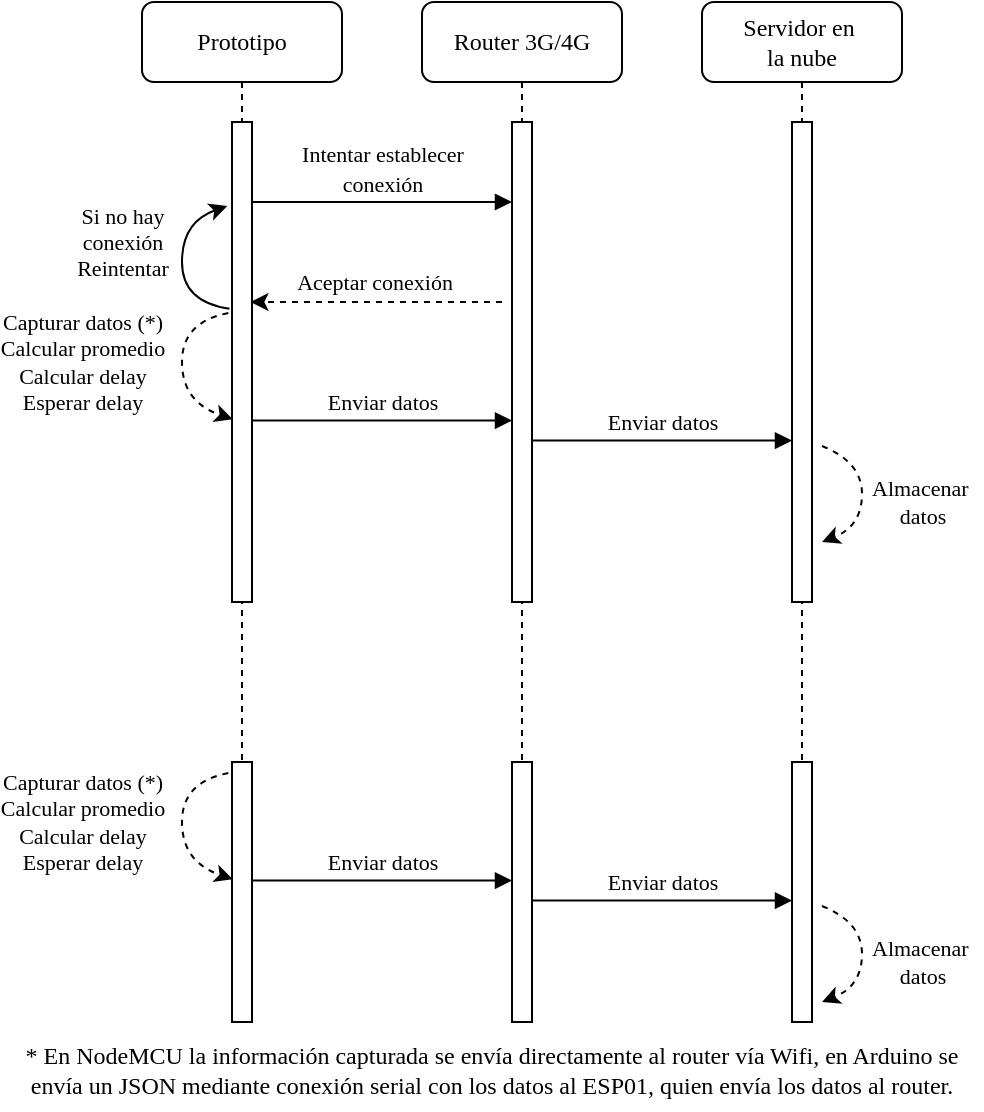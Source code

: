 <mxfile version="13.9.9" type="device"><diagram name="Page-1" id="13e1069c-82ec-6db2-03f1-153e76fe0fe0"><mxGraphModel dx="2807" dy="987" grid="1" gridSize="10" guides="1" tooltips="1" connect="1" arrows="1" fold="1" page="1" pageScale="1" pageWidth="1100" pageHeight="850" background="#ffffff" math="0" shadow="0"><root><mxCell id="0"/><mxCell id="1" parent="0"/><mxCell id="M7vAYI3X4ZXaSSW1CI99-1" value="Prototipo" style="shape=umlLifeline;perimeter=lifelinePerimeter;whiteSpace=wrap;html=1;container=1;collapsible=0;recursiveResize=0;outlineConnect=0;rounded=1;shadow=0;comic=0;labelBackgroundColor=none;strokeWidth=1;fontFamily=Times New Roman;fontSize=12;align=center;" vertex="1" parent="1"><mxGeometry x="-370" y="60" width="100" height="490" as="geometry"/></mxCell><mxCell id="M7vAYI3X4ZXaSSW1CI99-2" value="" style="html=1;points=[];perimeter=orthogonalPerimeter;rounded=0;shadow=0;comic=0;labelBackgroundColor=none;strokeWidth=1;fontFamily=Times New Roman;fontSize=12;align=center;" vertex="1" parent="M7vAYI3X4ZXaSSW1CI99-1"><mxGeometry x="45" y="60" width="10" height="240" as="geometry"/></mxCell><mxCell id="M7vAYI3X4ZXaSSW1CI99-24" value="Si no hay&lt;br&gt;conexión&lt;br&gt;Reintentar" style="curved=1;endArrow=classic;html=1;fontFamily=Times New Roman;exitX=-0.128;exitY=0.389;exitDx=0;exitDy=0;exitPerimeter=0;entryX=-0.238;entryY=0.175;entryDx=0;entryDy=0;entryPerimeter=0;" edge="1" parent="M7vAYI3X4ZXaSSW1CI99-1" source="M7vAYI3X4ZXaSSW1CI99-2" target="M7vAYI3X4ZXaSSW1CI99-2"><mxGeometry x="0.227" y="30" width="50" height="50" relative="1" as="geometry"><mxPoint x="-20" y="130" as="sourcePoint"/><mxPoint x="30" y="80" as="targetPoint"/><Array as="points"><mxPoint x="20" y="150"/><mxPoint x="20" y="110"/></Array><mxPoint as="offset"/></mxGeometry></mxCell><mxCell id="M7vAYI3X4ZXaSSW1CI99-25" value="Capturar datos (*)&lt;br&gt;Calcular promedio&lt;br&gt;Calcular delay&lt;br&gt;Esperar delay" style="curved=1;endArrow=classic;html=1;dashed=1;fontFamily=Times New Roman;exitX=-0.183;exitY=0.398;exitDx=0;exitDy=0;exitPerimeter=0;entryX=0.038;entryY=0.619;entryDx=0;entryDy=0;entryPerimeter=0;" edge="1" parent="M7vAYI3X4ZXaSSW1CI99-1" source="M7vAYI3X4ZXaSSW1CI99-2" target="M7vAYI3X4ZXaSSW1CI99-2"><mxGeometry x="-0.035" y="-50" width="50" height="50" relative="1" as="geometry"><mxPoint x="13.72" y="231.36" as="sourcePoint"/><mxPoint x="12.62" y="180" as="targetPoint"/><Array as="points"><mxPoint x="20" y="160"/><mxPoint x="20" y="200"/></Array><mxPoint as="offset"/></mxGeometry></mxCell><mxCell id="M7vAYI3X4ZXaSSW1CI99-30" value="" style="html=1;points=[];perimeter=orthogonalPerimeter;rounded=0;shadow=0;comic=0;labelBackgroundColor=none;strokeWidth=1;fontFamily=Times New Roman;fontSize=12;align=center;" vertex="1" parent="M7vAYI3X4ZXaSSW1CI99-1"><mxGeometry x="45" y="380" width="10" height="130" as="geometry"/></mxCell><mxCell id="M7vAYI3X4ZXaSSW1CI99-3" value="Router 3G/4G" style="shape=umlLifeline;perimeter=lifelinePerimeter;whiteSpace=wrap;html=1;container=1;collapsible=0;recursiveResize=0;outlineConnect=0;rounded=1;shadow=0;comic=0;labelBackgroundColor=none;strokeWidth=1;fontFamily=Times New Roman;fontSize=12;align=center;" vertex="1" parent="1"><mxGeometry x="-230" y="60" width="100" height="500" as="geometry"/></mxCell><mxCell id="M7vAYI3X4ZXaSSW1CI99-19" value="" style="html=1;points=[];perimeter=orthogonalPerimeter;rounded=0;shadow=0;comic=0;labelBackgroundColor=none;strokeWidth=1;fontFamily=Times New Roman;fontSize=12;align=center;" vertex="1" parent="M7vAYI3X4ZXaSSW1CI99-3"><mxGeometry x="45" y="60" width="10" height="240" as="geometry"/></mxCell><mxCell id="M7vAYI3X4ZXaSSW1CI99-37" value="" style="html=1;points=[];perimeter=orthogonalPerimeter;rounded=0;shadow=0;comic=0;labelBackgroundColor=none;strokeWidth=1;fontFamily=Times New Roman;fontSize=12;align=center;" vertex="1" parent="M7vAYI3X4ZXaSSW1CI99-3"><mxGeometry x="45" y="380" width="10" height="130" as="geometry"/></mxCell><mxCell id="M7vAYI3X4ZXaSSW1CI99-4" value="Servidor en&amp;nbsp;&lt;br&gt;la nube" style="shape=umlLifeline;perimeter=lifelinePerimeter;whiteSpace=wrap;html=1;container=1;collapsible=0;recursiveResize=0;outlineConnect=0;rounded=1;shadow=0;comic=0;labelBackgroundColor=none;strokeWidth=1;fontFamily=Times New Roman;fontSize=12;align=center;" vertex="1" parent="1"><mxGeometry x="-90" y="60" width="100" height="490" as="geometry"/></mxCell><mxCell id="M7vAYI3X4ZXaSSW1CI99-20" value="" style="html=1;points=[];perimeter=orthogonalPerimeter;rounded=0;shadow=0;comic=0;labelBackgroundColor=none;strokeWidth=1;fontFamily=Times New Roman;fontSize=12;align=center;" vertex="1" parent="M7vAYI3X4ZXaSSW1CI99-4"><mxGeometry x="45" y="60" width="10" height="240" as="geometry"/></mxCell><mxCell id="M7vAYI3X4ZXaSSW1CI99-6" value="&lt;font style=&quot;font-size: 11px&quot;&gt;Intentar establecer&lt;br&gt;conexión&lt;/font&gt;" style="html=1;verticalAlign=bottom;endArrow=block;labelBackgroundColor=none;fontFamily=Times New Roman;fontSize=12;edgeStyle=elbowEdgeStyle;elbow=vertical;" edge="1" parent="1" source="M7vAYI3X4ZXaSSW1CI99-2" target="M7vAYI3X4ZXaSSW1CI99-19"><mxGeometry relative="1" as="geometry"><mxPoint x="-260" y="200" as="sourcePoint"/><Array as="points"><mxPoint x="-230" y="160"/><mxPoint x="-310" y="200"/></Array><mxPoint x="-210" y="160" as="targetPoint"/></mxGeometry></mxCell><mxCell id="M7vAYI3X4ZXaSSW1CI99-21" value="Aceptar conexión" style="endArrow=classic;html=1;fontFamily=Times New Roman;dashed=1;entryX=0.921;entryY=0.375;entryDx=0;entryDy=0;entryPerimeter=0;" edge="1" parent="1" target="M7vAYI3X4ZXaSSW1CI99-2"><mxGeometry x="0.027" y="-10" width="50" height="50" relative="1" as="geometry"><mxPoint x="-190" y="210" as="sourcePoint"/><mxPoint x="-260" y="210" as="targetPoint"/><mxPoint as="offset"/></mxGeometry></mxCell><mxCell id="M7vAYI3X4ZXaSSW1CI99-26" value="&lt;span style=&quot;font-size: 11px&quot;&gt;Enviar datos&lt;/span&gt;" style="html=1;verticalAlign=bottom;endArrow=block;labelBackgroundColor=none;fontFamily=Times New Roman;fontSize=12;edgeStyle=elbowEdgeStyle;elbow=vertical;" edge="1" parent="1"><mxGeometry relative="1" as="geometry"><mxPoint x="-315" y="269.31" as="sourcePoint"/><Array as="points"><mxPoint x="-230" y="269.31"/><mxPoint x="-310" y="309.31"/></Array><mxPoint x="-185" y="269.31" as="targetPoint"/></mxGeometry></mxCell><mxCell id="M7vAYI3X4ZXaSSW1CI99-27" value="&lt;span style=&quot;font-size: 11px&quot;&gt;Enviar datos&lt;/span&gt;" style="html=1;verticalAlign=bottom;endArrow=block;labelBackgroundColor=none;fontFamily=Times New Roman;fontSize=12;edgeStyle=elbowEdgeStyle;elbow=vertical;" edge="1" parent="1"><mxGeometry relative="1" as="geometry"><mxPoint x="-175" y="279.31" as="sourcePoint"/><Array as="points"><mxPoint x="-90" y="279.31"/><mxPoint x="-170" y="319.31"/></Array><mxPoint x="-45" y="279.31" as="targetPoint"/></mxGeometry></mxCell><mxCell id="M7vAYI3X4ZXaSSW1CI99-28" value="Almacenar&amp;nbsp;&lt;br&gt;datos" style="curved=1;endArrow=classic;html=1;dashed=1;fontFamily=Times New Roman;" edge="1" parent="1"><mxGeometry x="0.107" y="30" width="50" height="50" relative="1" as="geometry"><mxPoint x="-30" y="282" as="sourcePoint"/><mxPoint x="-30" y="330" as="targetPoint"/><Array as="points"><mxPoint x="-10" y="290"/><mxPoint x="-10" y="322"/></Array><mxPoint as="offset"/></mxGeometry></mxCell><mxCell id="M7vAYI3X4ZXaSSW1CI99-31" value="* En NodeMCU la información capturada se envía directamente al router vía Wifi, en Arduino se envía un JSON mediante conexión serial con los datos al ESP01, quien envía los datos al router." style="text;html=1;strokeColor=none;fillColor=none;align=center;verticalAlign=middle;whiteSpace=wrap;rounded=0;fontFamily=Times New Roman;" vertex="1" parent="1"><mxGeometry x="-440" y="574" width="490" height="40" as="geometry"/></mxCell><mxCell id="M7vAYI3X4ZXaSSW1CI99-32" value="Capturar datos (*)&lt;br&gt;Calcular promedio&lt;br&gt;Calcular delay&lt;br&gt;Esperar delay" style="curved=1;endArrow=classic;html=1;dashed=1;fontFamily=Times New Roman;exitX=-0.183;exitY=0.398;exitDx=0;exitDy=0;exitPerimeter=0;entryX=0.038;entryY=0.619;entryDx=0;entryDy=0;entryPerimeter=0;" edge="1" parent="1"><mxGeometry x="-0.035" y="-50" width="50" height="50" relative="1" as="geometry"><mxPoint x="-326.83" y="445.52" as="sourcePoint"/><mxPoint x="-324.62" y="498.56" as="targetPoint"/><Array as="points"><mxPoint x="-350" y="450"/><mxPoint x="-350" y="490"/></Array><mxPoint as="offset"/></mxGeometry></mxCell><mxCell id="M7vAYI3X4ZXaSSW1CI99-34" value="&lt;span style=&quot;font-size: 11px&quot;&gt;Enviar datos&lt;/span&gt;" style="html=1;verticalAlign=bottom;endArrow=block;labelBackgroundColor=none;fontFamily=Times New Roman;fontSize=12;edgeStyle=elbowEdgeStyle;elbow=vertical;" edge="1" parent="1"><mxGeometry relative="1" as="geometry"><mxPoint x="-315" y="499.31" as="sourcePoint"/><Array as="points"><mxPoint x="-230" y="499.31"/><mxPoint x="-310" y="539.31"/></Array><mxPoint x="-185" y="499.31" as="targetPoint"/></mxGeometry></mxCell><mxCell id="M7vAYI3X4ZXaSSW1CI99-35" value="&lt;span style=&quot;font-size: 11px&quot;&gt;Enviar datos&lt;/span&gt;" style="html=1;verticalAlign=bottom;endArrow=block;labelBackgroundColor=none;fontFamily=Times New Roman;fontSize=12;edgeStyle=elbowEdgeStyle;elbow=vertical;" edge="1" parent="1"><mxGeometry relative="1" as="geometry"><mxPoint x="-175" y="509.31" as="sourcePoint"/><Array as="points"><mxPoint x="-90" y="509.31"/><mxPoint x="-170" y="549.31"/></Array><mxPoint x="-45" y="509.31" as="targetPoint"/></mxGeometry></mxCell><mxCell id="M7vAYI3X4ZXaSSW1CI99-36" value="Almacenar&amp;nbsp;&lt;br&gt;datos" style="curved=1;endArrow=classic;html=1;dashed=1;fontFamily=Times New Roman;" edge="1" parent="1"><mxGeometry x="0.107" y="30" width="50" height="50" relative="1" as="geometry"><mxPoint x="-30" y="512" as="sourcePoint"/><mxPoint x="-30" y="560" as="targetPoint"/><Array as="points"><mxPoint x="-10" y="520"/><mxPoint x="-10" y="552"/></Array><mxPoint as="offset"/></mxGeometry></mxCell><mxCell id="M7vAYI3X4ZXaSSW1CI99-38" value="" style="html=1;points=[];perimeter=orthogonalPerimeter;rounded=0;shadow=0;comic=0;labelBackgroundColor=none;strokeWidth=1;fontFamily=Times New Roman;fontSize=12;align=center;" vertex="1" parent="1"><mxGeometry x="-45" y="440" width="10" height="130" as="geometry"/></mxCell></root></mxGraphModel></diagram></mxfile>
